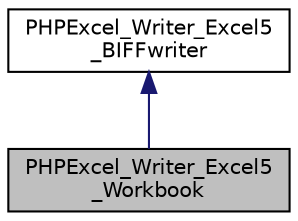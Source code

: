 digraph "PHPExcel_Writer_Excel5_Workbook"
{
  edge [fontname="Helvetica",fontsize="10",labelfontname="Helvetica",labelfontsize="10"];
  node [fontname="Helvetica",fontsize="10",shape=record];
  Node2 [label="PHPExcel_Writer_Excel5\l_Workbook",height=0.2,width=0.4,color="black", fillcolor="grey75", style="filled", fontcolor="black"];
  Node3 -> Node2 [dir="back",color="midnightblue",fontsize="10",style="solid",fontname="Helvetica"];
  Node3 [label="PHPExcel_Writer_Excel5\l_BIFFwriter",height=0.2,width=0.4,color="black", fillcolor="white", style="filled",URL="$class_p_h_p_excel___writer___excel5___b_i_f_fwriter.html"];
}

